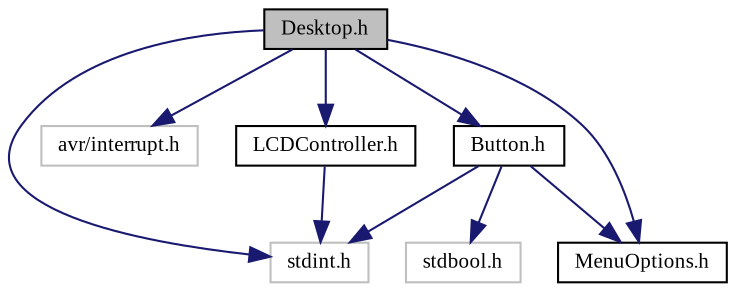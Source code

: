 digraph "Desktop.h"
{
  edge [fontname="TimesNewRoman",fontsize="10",labelfontname="TimesNewRoman",labelfontsize="10"];
  node [fontname="TimesNewRoman",fontsize="10",shape=record];
  Node0 [label="Desktop.h",height=0.2,width=0.4,color="black", fillcolor="grey75", style="filled", fontcolor="black"];
  Node0 -> Node1 [color="midnightblue",fontsize="10",style="solid"];
  Node1 [label="stdint.h",height=0.2,width=0.4,color="grey75", fillcolor="white", style="filled"];
  Node0 -> Node2 [color="midnightblue",fontsize="10",style="solid"];
  Node2 [label="avr/interrupt.h",height=0.2,width=0.4,color="grey75", fillcolor="white", style="filled"];
  Node0 -> Node3 [color="midnightblue",fontsize="10",style="solid"];
  Node3 [label="LCDController.h",height=0.2,width=0.4,color="black", fillcolor="white", style="filled",URL="$_l_c_d_controller_8h.html",tooltip="Kontroler sterownika wyswietlacza BD663474 - header file. "];
  Node3 -> Node1 [color="midnightblue",fontsize="10",style="solid"];
  Node0 -> Node4 [color="midnightblue",fontsize="10",style="solid"];
  Node4 [label="Button.h",height=0.2,width=0.4,color="black", fillcolor="white", style="filled",URL="$_button_8h.html",tooltip="Przycisk na ekranie - header file. "];
  Node4 -> Node1 [color="midnightblue",fontsize="10",style="solid"];
  Node4 -> Node5 [color="midnightblue",fontsize="10",style="solid"];
  Node5 [label="stdbool.h",height=0.2,width=0.4,color="grey75", fillcolor="white", style="filled"];
  Node4 -> Node6 [color="midnightblue",fontsize="10",style="solid"];
  Node6 [label="MenuOptions.h",height=0.2,width=0.4,color="black", fillcolor="white", style="filled",URL="$_menu_options_8h.html",tooltip="Plik zawierajacy wszystkie opcje menu - header file. "];
  Node0 -> Node6 [color="midnightblue",fontsize="10",style="solid"];
}
